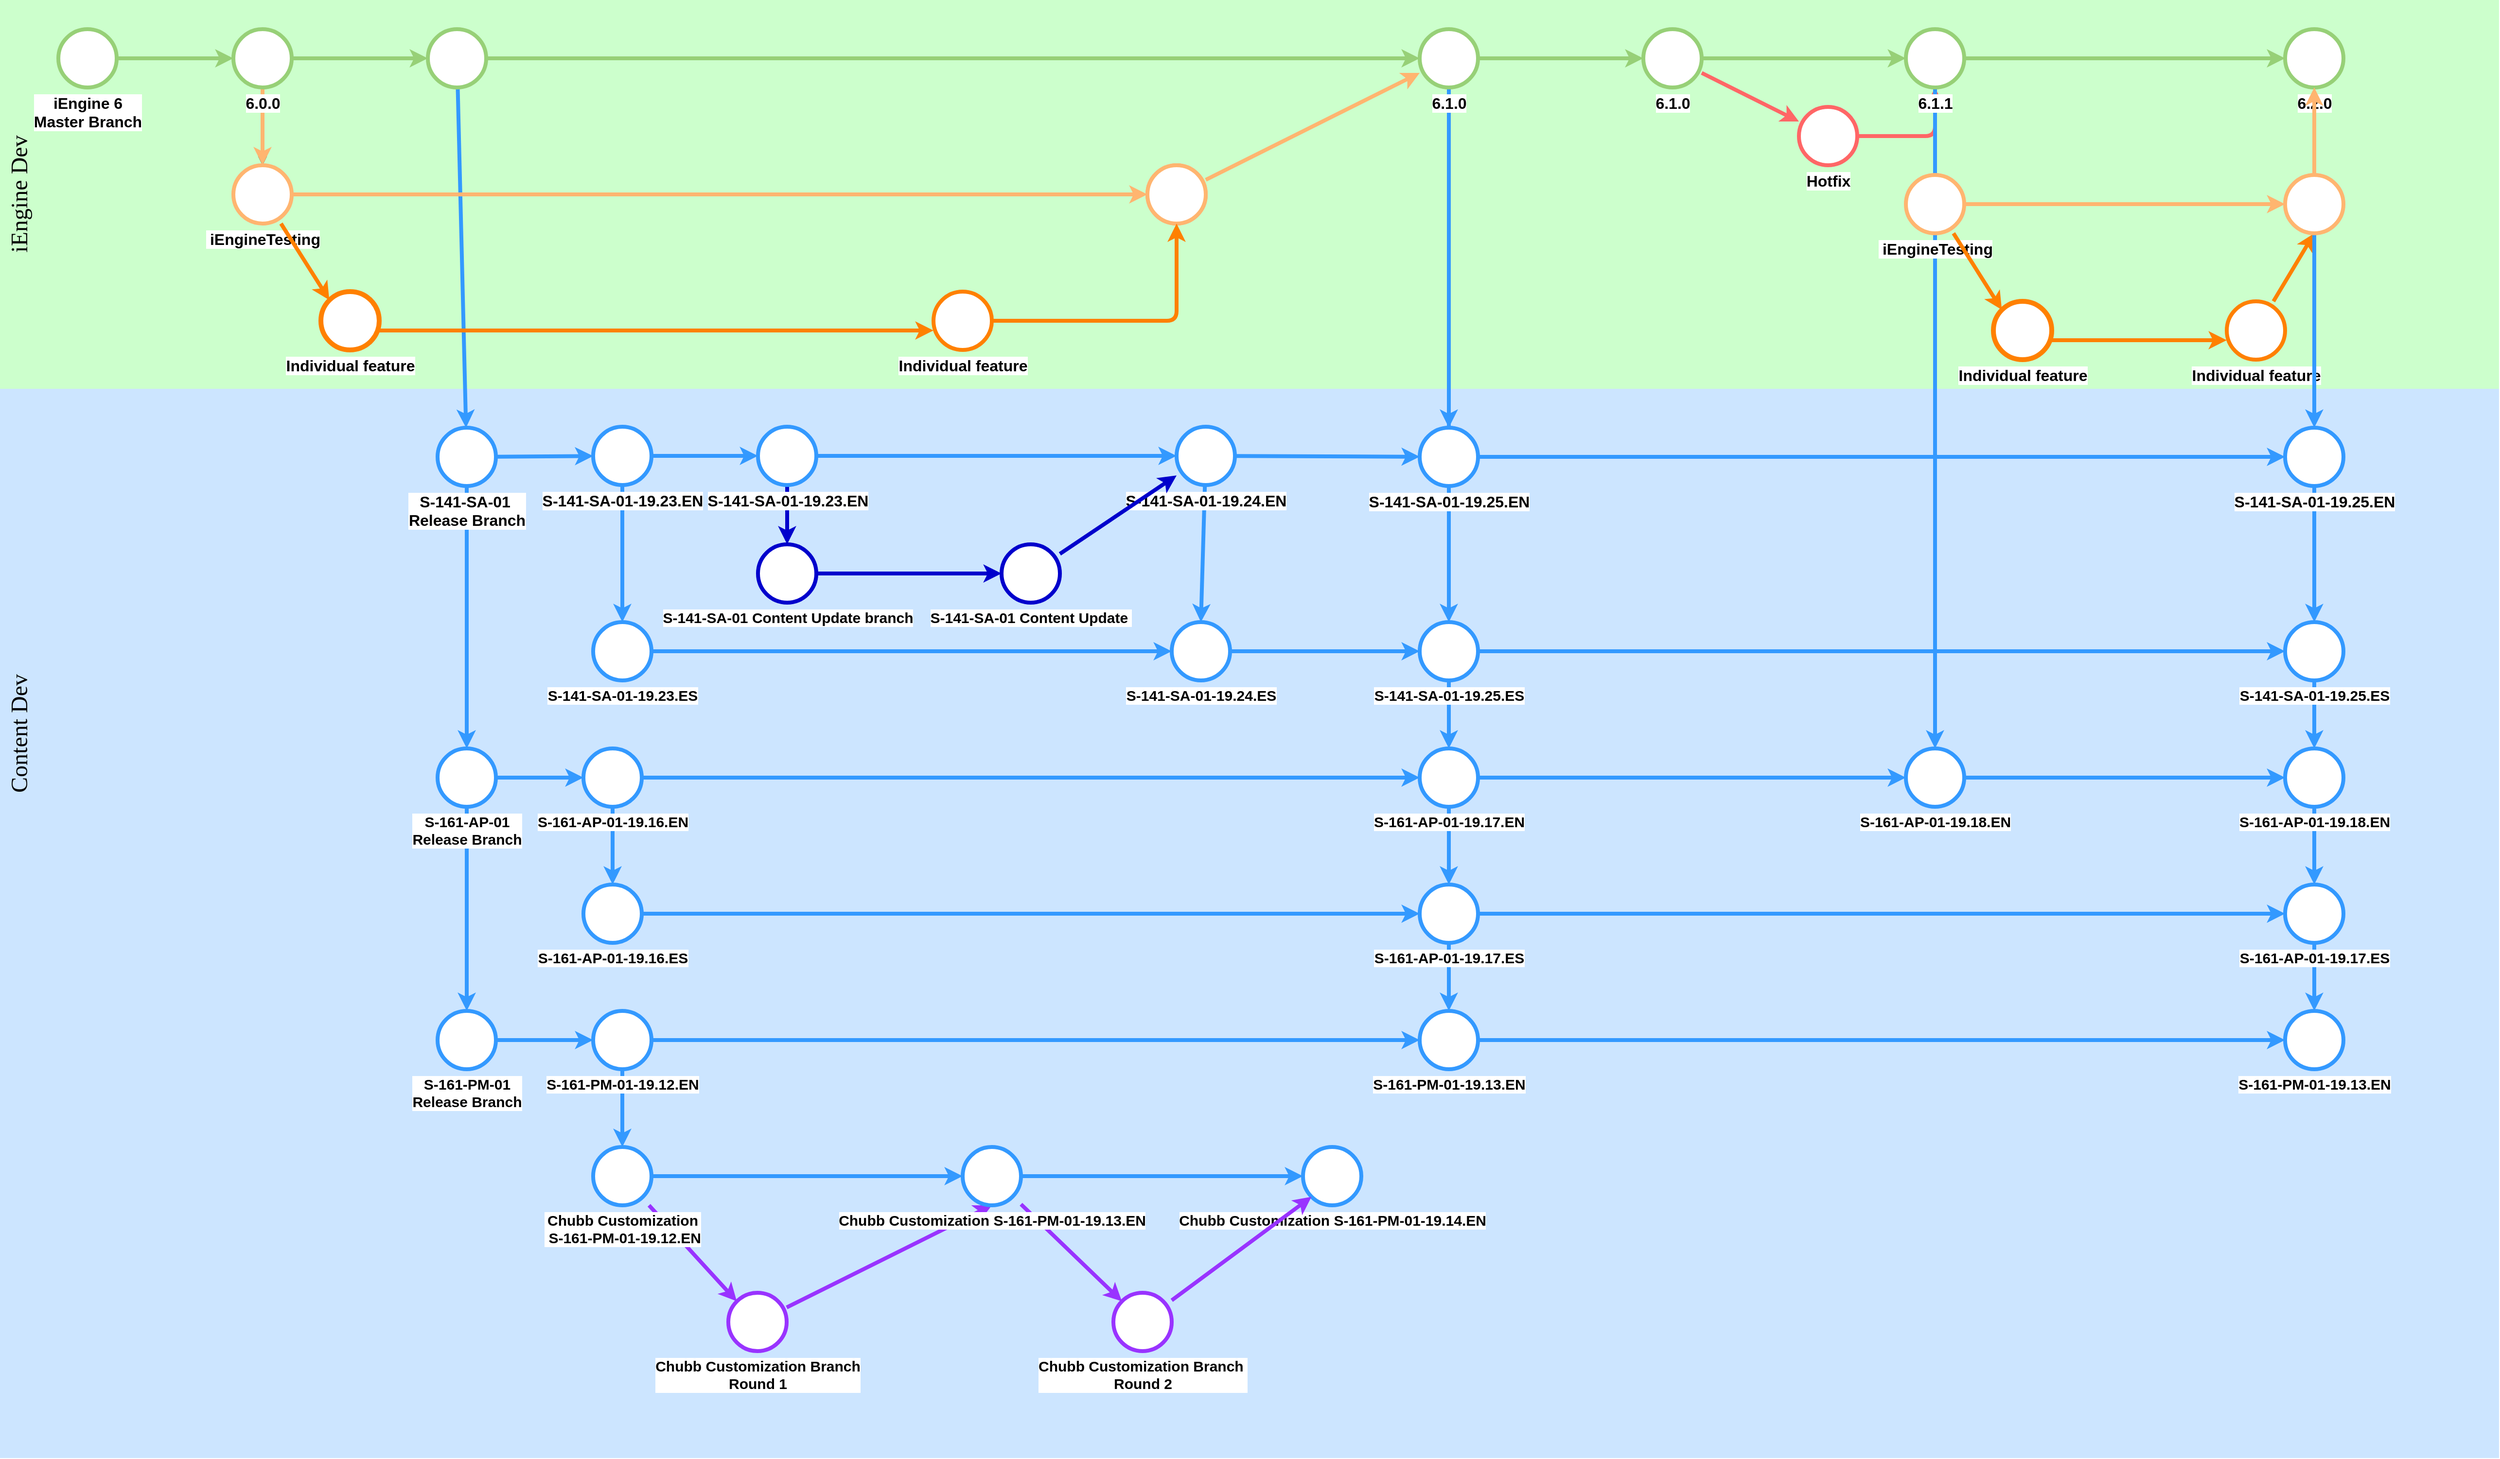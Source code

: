 <mxfile version="11.0.4" type="github"><diagram id="EY1B7bDTPoi2vo3bUTDk" name="Page-1"><mxGraphModel dx="3112" dy="1422" grid="1" gridSize="10" guides="1" tooltips="1" connect="1" arrows="1" fold="1" page="1" pageScale="1" pageWidth="850" pageHeight="1100" math="0" shadow="0"><root><mxCell id="0"/><mxCell id="1" parent="0"/><mxCell id="M1BU7U8nT7tXwBC-V3Tx-86" value="" style="rounded=0;whiteSpace=wrap;html=1;strokeColor=none;strokeWidth=4;fillColor=#CCE5FF;fontFamily=Verdana;fontSize=24;fontColor=#000000;" parent="1" vertex="1"><mxGeometry x="40" y="480" width="2570" height="1100" as="geometry"/></mxCell><mxCell id="M1BU7U8nT7tXwBC-V3Tx-84" value="" style="rounded=0;whiteSpace=wrap;html=1;strokeColor=none;strokeWidth=4;fillColor=#CCFFCC;fontSize=16;fontStyle=1;labelBackgroundColor=#ffffff;" parent="1" vertex="1"><mxGeometry x="40" y="80" width="2570" height="400" as="geometry"/></mxCell><mxCell id="M1BU7U8nT7tXwBC-V3Tx-3" value="" style="edgeStyle=orthogonalEdgeStyle;rounded=0;orthogonalLoop=1;jettySize=auto;html=1;strokeColor=#97D077;strokeWidth=4;" parent="1" source="M1BU7U8nT7tXwBC-V3Tx-1" target="M1BU7U8nT7tXwBC-V3Tx-2" edge="1"><mxGeometry relative="1" as="geometry"/></mxCell><mxCell id="M1BU7U8nT7tXwBC-V3Tx-1" value="iEngine 6 &lt;br&gt;Master Branch" style="verticalLabelPosition=bottom;verticalAlign=top;html=1;strokeWidth=4;shape=mxgraph.flowchart.on-page_reference;strokeColor=#97D077;fontSize=16;fontStyle=1;labelBackgroundColor=#ffffff;" parent="1" vertex="1"><mxGeometry x="100" y="110" width="60" height="60" as="geometry"/></mxCell><mxCell id="M1BU7U8nT7tXwBC-V3Tx-11" value="" style="edgeStyle=orthogonalEdgeStyle;rounded=0;orthogonalLoop=1;jettySize=auto;html=1;strokeColor=#97D077;strokeWidth=4;" parent="1" source="M1BU7U8nT7tXwBC-V3Tx-2" target="M1BU7U8nT7tXwBC-V3Tx-10" edge="1"><mxGeometry relative="1" as="geometry"/></mxCell><mxCell id="M1BU7U8nT7tXwBC-V3Tx-15" value="" style="edgeStyle=orthogonalEdgeStyle;rounded=0;orthogonalLoop=1;jettySize=auto;html=1;" parent="1" source="M1BU7U8nT7tXwBC-V3Tx-2" target="M1BU7U8nT7tXwBC-V3Tx-14" edge="1"><mxGeometry relative="1" as="geometry"/></mxCell><mxCell id="M1BU7U8nT7tXwBC-V3Tx-20" value="" style="edgeStyle=orthogonalEdgeStyle;rounded=0;orthogonalLoop=1;jettySize=auto;html=1;strokeColor=#FFB570;strokeWidth=4;" parent="1" source="M1BU7U8nT7tXwBC-V3Tx-2" target="M1BU7U8nT7tXwBC-V3Tx-14" edge="1"><mxGeometry relative="1" as="geometry"/></mxCell><mxCell id="M1BU7U8nT7tXwBC-V3Tx-2" value="6.0.0" style="verticalLabelPosition=bottom;verticalAlign=top;html=1;strokeWidth=4;shape=mxgraph.flowchart.on-page_reference;strokeColor=#97D077;fontSize=16;fontStyle=1;labelBackgroundColor=#ffffff;" parent="1" vertex="1"><mxGeometry x="280" y="110" width="60" height="60" as="geometry"/></mxCell><mxCell id="M1BU7U8nT7tXwBC-V3Tx-29" style="edgeStyle=none;rounded=1;orthogonalLoop=1;jettySize=auto;html=1;strokeColor=#FFB570;strokeWidth=4;" parent="1" source="M1BU7U8nT7tXwBC-V3Tx-23" target="M1BU7U8nT7tXwBC-V3Tx-12" edge="1"><mxGeometry relative="1" as="geometry"/></mxCell><mxCell id="M1BU7U8nT7tXwBC-V3Tx-23" value="" style="verticalLabelPosition=bottom;verticalAlign=top;html=1;strokeWidth=4;shape=mxgraph.flowchart.on-page_reference;strokeColor=#FFB570;" parent="1" vertex="1"><mxGeometry x="1220" y="250" width="60" height="60" as="geometry"/></mxCell><mxCell id="M1BU7U8nT7tXwBC-V3Tx-13" value="" style="rounded=0;orthogonalLoop=1;jettySize=auto;html=1;strokeColor=#97D077;strokeWidth=4;" parent="1" source="M1BU7U8nT7tXwBC-V3Tx-10" target="M1BU7U8nT7tXwBC-V3Tx-12" edge="1"><mxGeometry relative="1" as="geometry"/></mxCell><mxCell id="M1BU7U8nT7tXwBC-V3Tx-32" value="" style="edgeStyle=none;rounded=1;orthogonalLoop=1;jettySize=auto;html=1;strokeColor=#3399FF;strokeWidth=4;" parent="1" source="M1BU7U8nT7tXwBC-V3Tx-10" target="M1BU7U8nT7tXwBC-V3Tx-31" edge="1"><mxGeometry relative="1" as="geometry"/></mxCell><mxCell id="M1BU7U8nT7tXwBC-V3Tx-10" value="" style="verticalLabelPosition=bottom;verticalAlign=top;html=1;strokeWidth=4;shape=mxgraph.flowchart.on-page_reference;strokeColor=#97D077;fontSize=16;fontStyle=1;labelBackgroundColor=#ffffff;" parent="1" vertex="1"><mxGeometry x="480" y="110" width="60" height="60" as="geometry"/></mxCell><mxCell id="M1BU7U8nT7tXwBC-V3Tx-34" value="" style="edgeStyle=none;rounded=1;orthogonalLoop=1;jettySize=auto;html=1;strokeColor=#3399FF;strokeWidth=4;" parent="1" source="M1BU7U8nT7tXwBC-V3Tx-31" target="M1BU7U8nT7tXwBC-V3Tx-33" edge="1"><mxGeometry relative="1" as="geometry"/></mxCell><mxCell id="M1BU7U8nT7tXwBC-V3Tx-38" value="" style="edgeStyle=none;rounded=1;orthogonalLoop=1;jettySize=auto;html=1;strokeColor=#3399FF;strokeWidth=4;" parent="1" source="M1BU7U8nT7tXwBC-V3Tx-31" target="M1BU7U8nT7tXwBC-V3Tx-37" edge="1"><mxGeometry relative="1" as="geometry"/></mxCell><mxCell id="M1BU7U8nT7tXwBC-V3Tx-31" value="S-141-SA-01&amp;nbsp;&lt;br style=&quot;font-size: 16px;&quot;&gt;Release Branch" style="verticalLabelPosition=bottom;verticalAlign=top;html=1;strokeWidth=4;shape=mxgraph.flowchart.on-page_reference;strokeColor=#3399FF;fontSize=16;fontStyle=1;labelBackgroundColor=#ffffff;" parent="1" vertex="1"><mxGeometry x="490" y="520" width="60" height="60" as="geometry"/></mxCell><mxCell id="M1BU7U8nT7tXwBC-V3Tx-40" value="" style="edgeStyle=none;rounded=1;orthogonalLoop=1;jettySize=auto;html=1;strokeColor=#3399FF;strokeWidth=4;" parent="1" source="M1BU7U8nT7tXwBC-V3Tx-37" target="M1BU7U8nT7tXwBC-V3Tx-39" edge="1"><mxGeometry relative="1" as="geometry"/></mxCell><mxCell id="CElaa6JyOWttSGPCnkGd-2" value="" style="edgeStyle=orthogonalEdgeStyle;rounded=0;orthogonalLoop=1;jettySize=auto;html=1;strokeColor=#3399FF;strokeWidth=4;" edge="1" parent="1" source="M1BU7U8nT7tXwBC-V3Tx-37" target="CElaa6JyOWttSGPCnkGd-1"><mxGeometry relative="1" as="geometry"/></mxCell><mxCell id="M1BU7U8nT7tXwBC-V3Tx-37" value="S-161-AP-01&lt;br style=&quot;font-size: 15px;&quot;&gt;Release Branch" style="verticalLabelPosition=bottom;verticalAlign=top;html=1;strokeWidth=4;shape=mxgraph.flowchart.on-page_reference;strokeColor=#3399FF;labelBackgroundColor=#ffffff;fontSize=15;fontStyle=1" parent="1" vertex="1"><mxGeometry x="490" y="850" width="60" height="60" as="geometry"/></mxCell><mxCell id="CElaa6JyOWttSGPCnkGd-8" value="" style="edgeStyle=orthogonalEdgeStyle;rounded=0;orthogonalLoop=1;jettySize=auto;html=1;strokeColor=#3399FF;strokeWidth=4;" edge="1" parent="1" source="CElaa6JyOWttSGPCnkGd-1" target="CElaa6JyOWttSGPCnkGd-7"><mxGeometry relative="1" as="geometry"/></mxCell><mxCell id="CElaa6JyOWttSGPCnkGd-1" value="S-161-PM-01&lt;br style=&quot;font-size: 15px&quot;&gt;Release Branch" style="verticalLabelPosition=bottom;verticalAlign=top;html=1;strokeWidth=4;shape=mxgraph.flowchart.on-page_reference;strokeColor=#3399FF;labelBackgroundColor=#ffffff;fontSize=15;fontStyle=1" vertex="1" parent="1"><mxGeometry x="490" y="1120" width="60" height="60" as="geometry"/></mxCell><mxCell id="CElaa6JyOWttSGPCnkGd-10" value="" style="rounded=0;orthogonalLoop=1;jettySize=auto;html=1;strokeColor=#3399FF;strokeWidth=4;" edge="1" parent="1" source="CElaa6JyOWttSGPCnkGd-7" target="CElaa6JyOWttSGPCnkGd-9"><mxGeometry relative="1" as="geometry"/></mxCell><mxCell id="CElaa6JyOWttSGPCnkGd-13" value="" style="edgeStyle=none;rounded=0;orthogonalLoop=1;jettySize=auto;html=1;strokeColor=#3399FF;strokeWidth=4;" edge="1" parent="1" source="CElaa6JyOWttSGPCnkGd-7" target="CElaa6JyOWttSGPCnkGd-12"><mxGeometry relative="1" as="geometry"/></mxCell><mxCell id="CElaa6JyOWttSGPCnkGd-7" value="S-161-PM-01-19.12.EN&lt;br style=&quot;font-size: 15px&quot;&gt;" style="verticalLabelPosition=bottom;verticalAlign=top;html=1;strokeWidth=4;shape=mxgraph.flowchart.on-page_reference;strokeColor=#3399FF;labelBackgroundColor=#ffffff;fontSize=15;fontStyle=1" vertex="1" parent="1"><mxGeometry x="650" y="1120" width="60" height="60" as="geometry"/></mxCell><mxCell id="CElaa6JyOWttSGPCnkGd-16" value="" style="edgeStyle=none;rounded=0;orthogonalLoop=1;jettySize=auto;html=1;strokeColor=#3399FF;strokeWidth=4;" edge="1" parent="1" source="CElaa6JyOWttSGPCnkGd-12" target="CElaa6JyOWttSGPCnkGd-15"><mxGeometry relative="1" as="geometry"/></mxCell><mxCell id="CElaa6JyOWttSGPCnkGd-18" value="" style="edgeStyle=none;rounded=0;orthogonalLoop=1;jettySize=auto;html=1;strokeColor=#9933FF;strokeWidth=4;entryX=0.145;entryY=0.145;entryDx=0;entryDy=0;entryPerimeter=0;" edge="1" parent="1" source="CElaa6JyOWttSGPCnkGd-12" target="CElaa6JyOWttSGPCnkGd-17"><mxGeometry relative="1" as="geometry"/></mxCell><mxCell id="CElaa6JyOWttSGPCnkGd-12" value="Chubb Customization&lt;br&gt;&amp;nbsp;S-161-PM-01-19.12.EN" style="verticalLabelPosition=bottom;verticalAlign=top;html=1;strokeWidth=4;shape=mxgraph.flowchart.on-page_reference;strokeColor=#3399FF;labelBackgroundColor=#ffffff;fontSize=15;fontStyle=1" vertex="1" parent="1"><mxGeometry x="650" y="1260" width="60" height="60" as="geometry"/></mxCell><mxCell id="CElaa6JyOWttSGPCnkGd-19" style="rounded=0;orthogonalLoop=1;jettySize=auto;html=1;entryX=0.5;entryY=1;entryDx=0;entryDy=0;entryPerimeter=0;strokeColor=#9933FF;strokeWidth=4;" edge="1" parent="1" source="CElaa6JyOWttSGPCnkGd-17" target="CElaa6JyOWttSGPCnkGd-15"><mxGeometry relative="1" as="geometry"/></mxCell><mxCell id="CElaa6JyOWttSGPCnkGd-17" value="Chubb Customization Branch&lt;br&gt;Round 1" style="verticalLabelPosition=bottom;verticalAlign=top;html=1;strokeWidth=4;shape=mxgraph.flowchart.on-page_reference;strokeColor=#9933FF;labelBackgroundColor=#ffffff;fontSize=15;fontStyle=1" vertex="1" parent="1"><mxGeometry x="789" y="1410" width="60" height="60" as="geometry"/></mxCell><mxCell id="CElaa6JyOWttSGPCnkGd-23" value="" style="edgeStyle=none;rounded=0;orthogonalLoop=1;jettySize=auto;html=1;strokeColor=#9933FF;strokeWidth=4;entryX=0.145;entryY=0.145;entryDx=0;entryDy=0;entryPerimeter=0;" edge="1" parent="1" source="CElaa6JyOWttSGPCnkGd-15" target="CElaa6JyOWttSGPCnkGd-22"><mxGeometry relative="1" as="geometry"/></mxCell><mxCell id="CElaa6JyOWttSGPCnkGd-25" value="" style="edgeStyle=none;rounded=0;orthogonalLoop=1;jettySize=auto;html=1;strokeColor=#3399FF;strokeWidth=4;" edge="1" parent="1" source="CElaa6JyOWttSGPCnkGd-15" target="CElaa6JyOWttSGPCnkGd-24"><mxGeometry relative="1" as="geometry"/></mxCell><mxCell id="CElaa6JyOWttSGPCnkGd-15" value="Chubb Customization S-161-PM-01-19.13.EN" style="verticalLabelPosition=bottom;verticalAlign=top;html=1;strokeWidth=4;shape=mxgraph.flowchart.on-page_reference;strokeColor=#3399FF;labelBackgroundColor=#ffffff;fontSize=15;fontStyle=1" vertex="1" parent="1"><mxGeometry x="1030" y="1260" width="60" height="60" as="geometry"/></mxCell><mxCell id="CElaa6JyOWttSGPCnkGd-24" value="Chubb Customization S-161-PM-01-19.14.EN" style="verticalLabelPosition=bottom;verticalAlign=top;html=1;strokeWidth=4;shape=mxgraph.flowchart.on-page_reference;strokeColor=#3399FF;labelBackgroundColor=#ffffff;fontSize=15;fontStyle=1" vertex="1" parent="1"><mxGeometry x="1380" y="1260" width="60" height="60" as="geometry"/></mxCell><mxCell id="CElaa6JyOWttSGPCnkGd-26" style="edgeStyle=none;rounded=0;orthogonalLoop=1;jettySize=auto;html=1;entryX=0.145;entryY=0.855;entryDx=0;entryDy=0;entryPerimeter=0;strokeColor=#9933FF;strokeWidth=4;" edge="1" parent="1" source="CElaa6JyOWttSGPCnkGd-22" target="CElaa6JyOWttSGPCnkGd-24"><mxGeometry relative="1" as="geometry"/></mxCell><mxCell id="CElaa6JyOWttSGPCnkGd-22" value="Chubb Customization Branch&amp;nbsp;&lt;br&gt;Round 2" style="verticalLabelPosition=bottom;verticalAlign=top;html=1;strokeWidth=4;shape=mxgraph.flowchart.on-page_reference;strokeColor=#9933FF;labelBackgroundColor=#ffffff;fontSize=15;fontStyle=1" vertex="1" parent="1"><mxGeometry x="1185" y="1410" width="60" height="60" as="geometry"/></mxCell><mxCell id="CElaa6JyOWttSGPCnkGd-69" value="" style="edgeStyle=none;rounded=0;orthogonalLoop=1;jettySize=auto;html=1;strokeColor=#3399FF;strokeWidth=4;" edge="1" parent="1" source="CElaa6JyOWttSGPCnkGd-9" target="CElaa6JyOWttSGPCnkGd-68"><mxGeometry relative="1" as="geometry"/></mxCell><mxCell id="CElaa6JyOWttSGPCnkGd-9" value="S-161-PM-01-19.13.EN" style="verticalLabelPosition=bottom;verticalAlign=top;html=1;strokeWidth=4;shape=mxgraph.flowchart.on-page_reference;strokeColor=#3399FF;labelBackgroundColor=#ffffff;fontSize=15;fontStyle=1" vertex="1" parent="1"><mxGeometry x="1500" y="1120" width="60" height="60" as="geometry"/></mxCell><mxCell id="CElaa6JyOWttSGPCnkGd-68" value="S-161-PM-01-19.13.EN" style="verticalLabelPosition=bottom;verticalAlign=top;html=1;strokeWidth=4;shape=mxgraph.flowchart.on-page_reference;strokeColor=#3399FF;labelBackgroundColor=#ffffff;fontSize=15;fontStyle=1" vertex="1" parent="1"><mxGeometry x="2390" y="1120" width="60" height="60" as="geometry"/></mxCell><mxCell id="M1BU7U8nT7tXwBC-V3Tx-42" value="" style="edgeStyle=none;rounded=1;orthogonalLoop=1;jettySize=auto;html=1;strokeColor=#3399FF;strokeWidth=4;" parent="1" source="M1BU7U8nT7tXwBC-V3Tx-39" target="M1BU7U8nT7tXwBC-V3Tx-41" edge="1"><mxGeometry relative="1" as="geometry"/></mxCell><mxCell id="M1BU7U8nT7tXwBC-V3Tx-48" value="" style="edgeStyle=none;rounded=1;orthogonalLoop=1;jettySize=auto;html=1;strokeColor=#3399FF;strokeWidth=4;" parent="1" source="M1BU7U8nT7tXwBC-V3Tx-39" target="M1BU7U8nT7tXwBC-V3Tx-47" edge="1"><mxGeometry relative="1" as="geometry"/></mxCell><mxCell id="M1BU7U8nT7tXwBC-V3Tx-39" value="S-161-AP-01-19.16.EN" style="verticalLabelPosition=bottom;verticalAlign=top;html=1;strokeWidth=4;shape=mxgraph.flowchart.on-page_reference;strokeColor=#3399FF;labelBackgroundColor=#ffffff;fontSize=15;fontStyle=1" parent="1" vertex="1"><mxGeometry x="640" y="850" width="60" height="60" as="geometry"/></mxCell><mxCell id="M1BU7U8nT7tXwBC-V3Tx-80" value="" style="edgeStyle=none;rounded=1;orthogonalLoop=1;jettySize=auto;html=1;strokeColor=#3399FF;strokeWidth=4;" parent="1" source="M1BU7U8nT7tXwBC-V3Tx-47" target="M1BU7U8nT7tXwBC-V3Tx-73" edge="1"><mxGeometry relative="1" as="geometry"/></mxCell><mxCell id="CElaa6JyOWttSGPCnkGd-28" value="" style="edgeStyle=none;rounded=0;orthogonalLoop=1;jettySize=auto;html=1;strokeColor=#3399FF;strokeWidth=4;" edge="1" parent="1" source="M1BU7U8nT7tXwBC-V3Tx-47" target="CElaa6JyOWttSGPCnkGd-27"><mxGeometry relative="1" as="geometry"/></mxCell><mxCell id="M1BU7U8nT7tXwBC-V3Tx-47" value="S-161-AP-01-19.17.EN" style="verticalLabelPosition=bottom;verticalAlign=top;html=1;strokeWidth=4;shape=mxgraph.flowchart.on-page_reference;strokeColor=#3399FF;labelBackgroundColor=#ffffff;fontSize=15;fontStyle=1" parent="1" vertex="1"><mxGeometry x="1500" y="850" width="60" height="60" as="geometry"/></mxCell><mxCell id="CElaa6JyOWttSGPCnkGd-58" value="" style="edgeStyle=none;rounded=0;orthogonalLoop=1;jettySize=auto;html=1;strokeColor=#3399FF;strokeWidth=4;" edge="1" parent="1" source="CElaa6JyOWttSGPCnkGd-27" target="CElaa6JyOWttSGPCnkGd-57"><mxGeometry relative="1" as="geometry"/></mxCell><mxCell id="CElaa6JyOWttSGPCnkGd-27" value="S-161-AP-01-19.18.EN" style="verticalLabelPosition=bottom;verticalAlign=top;html=1;strokeWidth=4;shape=mxgraph.flowchart.on-page_reference;strokeColor=#3399FF;labelBackgroundColor=#ffffff;fontSize=15;fontStyle=1" vertex="1" parent="1"><mxGeometry x="2000" y="850" width="60" height="60" as="geometry"/></mxCell><mxCell id="CElaa6JyOWttSGPCnkGd-70" style="edgeStyle=none;rounded=0;orthogonalLoop=1;jettySize=auto;html=1;entryX=0.5;entryY=0;entryDx=0;entryDy=0;entryPerimeter=0;strokeColor=#3399FF;strokeWidth=4;" edge="1" parent="1" source="CElaa6JyOWttSGPCnkGd-57" target="CElaa6JyOWttSGPCnkGd-66"><mxGeometry relative="1" as="geometry"/></mxCell><mxCell id="CElaa6JyOWttSGPCnkGd-57" value="S-161-AP-01-19.18.EN" style="verticalLabelPosition=bottom;verticalAlign=top;html=1;strokeWidth=4;shape=mxgraph.flowchart.on-page_reference;strokeColor=#3399FF;labelBackgroundColor=#ffffff;fontSize=15;fontStyle=1" vertex="1" parent="1"><mxGeometry x="2390" y="850" width="60" height="60" as="geometry"/></mxCell><mxCell id="M1BU7U8nT7tXwBC-V3Tx-74" value="" style="edgeStyle=none;rounded=1;orthogonalLoop=1;jettySize=auto;html=1;strokeColor=#3399FF;strokeWidth=4;" parent="1" source="M1BU7U8nT7tXwBC-V3Tx-41" target="M1BU7U8nT7tXwBC-V3Tx-73" edge="1"><mxGeometry relative="1" as="geometry"/></mxCell><mxCell id="M1BU7U8nT7tXwBC-V3Tx-41" value="S-161-AP-01-19.16.ES" style="verticalLabelPosition=bottom;verticalAlign=top;html=1;strokeWidth=4;shape=mxgraph.flowchart.on-page_reference;strokeColor=#3399FF;labelBackgroundColor=#ffffff;fontSize=15;fontStyle=1" parent="1" vertex="1"><mxGeometry x="640" y="990" width="60" height="60" as="geometry"/></mxCell><mxCell id="CElaa6JyOWttSGPCnkGd-11" style="edgeStyle=none;rounded=0;orthogonalLoop=1;jettySize=auto;html=1;entryX=0.5;entryY=0;entryDx=0;entryDy=0;entryPerimeter=0;strokeColor=#3399FF;strokeWidth=4;" edge="1" parent="1" source="M1BU7U8nT7tXwBC-V3Tx-73" target="CElaa6JyOWttSGPCnkGd-9"><mxGeometry relative="1" as="geometry"/></mxCell><mxCell id="CElaa6JyOWttSGPCnkGd-67" value="" style="edgeStyle=none;rounded=0;orthogonalLoop=1;jettySize=auto;html=1;strokeColor=#3399FF;strokeWidth=4;" edge="1" parent="1" source="M1BU7U8nT7tXwBC-V3Tx-73" target="CElaa6JyOWttSGPCnkGd-66"><mxGeometry relative="1" as="geometry"/></mxCell><mxCell id="M1BU7U8nT7tXwBC-V3Tx-73" value="S-161-AP-01-19.17.ES" style="verticalLabelPosition=bottom;verticalAlign=top;html=1;strokeWidth=4;shape=mxgraph.flowchart.on-page_reference;strokeColor=#3399FF;labelBackgroundColor=#ffffff;fontSize=15;fontStyle=1" parent="1" vertex="1"><mxGeometry x="1500" y="990" width="60" height="60" as="geometry"/></mxCell><mxCell id="CElaa6JyOWttSGPCnkGd-71" style="edgeStyle=none;rounded=0;orthogonalLoop=1;jettySize=auto;html=1;strokeColor=#3399FF;strokeWidth=4;" edge="1" parent="1" source="CElaa6JyOWttSGPCnkGd-66" target="CElaa6JyOWttSGPCnkGd-68"><mxGeometry relative="1" as="geometry"/></mxCell><mxCell id="CElaa6JyOWttSGPCnkGd-66" value="S-161-AP-01-19.17.ES" style="verticalLabelPosition=bottom;verticalAlign=top;html=1;strokeWidth=4;shape=mxgraph.flowchart.on-page_reference;strokeColor=#3399FF;labelBackgroundColor=#ffffff;fontSize=15;fontStyle=1" vertex="1" parent="1"><mxGeometry x="2390" y="990" width="60" height="60" as="geometry"/></mxCell><mxCell id="M1BU7U8nT7tXwBC-V3Tx-36" value="" style="edgeStyle=none;rounded=1;orthogonalLoop=1;jettySize=auto;html=1;strokeColor=#3399FF;strokeWidth=4;" parent="1" source="M1BU7U8nT7tXwBC-V3Tx-33" target="M1BU7U8nT7tXwBC-V3Tx-35" edge="1"><mxGeometry relative="1" as="geometry"/></mxCell><mxCell id="M1BU7U8nT7tXwBC-V3Tx-44" value="" style="edgeStyle=none;rounded=1;orthogonalLoop=1;jettySize=auto;html=1;strokeColor=#3399FF;strokeWidth=4;" parent="1" source="M1BU7U8nT7tXwBC-V3Tx-33" target="M1BU7U8nT7tXwBC-V3Tx-43" edge="1"><mxGeometry relative="1" as="geometry"/></mxCell><mxCell id="M1BU7U8nT7tXwBC-V3Tx-33" value="S-141-SA-01-19.23.EN" style="verticalLabelPosition=bottom;verticalAlign=top;html=1;strokeWidth=4;shape=mxgraph.flowchart.on-page_reference;strokeColor=#3399FF;fontSize=16;fontStyle=1;labelBackgroundColor=#ffffff;" parent="1" vertex="1"><mxGeometry x="650" y="519" width="60" height="60" as="geometry"/></mxCell><mxCell id="M1BU7U8nT7tXwBC-V3Tx-46" value="" style="edgeStyle=none;rounded=1;orthogonalLoop=1;jettySize=auto;html=1;strokeColor=#0000CC;strokeWidth=4;" parent="1" source="M1BU7U8nT7tXwBC-V3Tx-43" target="M1BU7U8nT7tXwBC-V3Tx-45" edge="1"><mxGeometry relative="1" as="geometry"/></mxCell><mxCell id="M1BU7U8nT7tXwBC-V3Tx-64" value="" style="rounded=1;orthogonalLoop=1;jettySize=auto;html=1;strokeColor=#3399FF;strokeWidth=4;" parent="1" source="M1BU7U8nT7tXwBC-V3Tx-43" target="M1BU7U8nT7tXwBC-V3Tx-63" edge="1"><mxGeometry relative="1" as="geometry"/></mxCell><mxCell id="M1BU7U8nT7tXwBC-V3Tx-70" style="edgeStyle=none;rounded=1;orthogonalLoop=1;jettySize=auto;html=1;entryX=0.5;entryY=0;entryDx=0;entryDy=0;entryPerimeter=0;strokeColor=#3399FF;strokeWidth=4;" parent="1" source="M1BU7U8nT7tXwBC-V3Tx-63" target="M1BU7U8nT7tXwBC-V3Tx-68" edge="1"><mxGeometry relative="1" as="geometry"/></mxCell><mxCell id="M1BU7U8nT7tXwBC-V3Tx-72" value="" style="edgeStyle=none;rounded=1;orthogonalLoop=1;jettySize=auto;html=1;strokeColor=#3399FF;strokeWidth=4;" parent="1" source="M1BU7U8nT7tXwBC-V3Tx-63" target="M1BU7U8nT7tXwBC-V3Tx-71" edge="1"><mxGeometry relative="1" as="geometry"/></mxCell><mxCell id="M1BU7U8nT7tXwBC-V3Tx-63" value="&lt;font style=&quot;font-size: 16px&quot;&gt;&lt;b&gt;S-141-SA-01-19.24.EN&lt;/b&gt;&lt;/font&gt;" style="verticalLabelPosition=bottom;verticalAlign=top;html=1;strokeWidth=4;shape=mxgraph.flowchart.on-page_reference;strokeColor=#3399FF;labelBackgroundColor=#ffffff;" parent="1" vertex="1"><mxGeometry x="1250" y="519" width="60" height="60" as="geometry"/></mxCell><mxCell id="M1BU7U8nT7tXwBC-V3Tx-66" value="" style="edgeStyle=orthogonalEdgeStyle;rounded=1;orthogonalLoop=1;jettySize=auto;html=1;strokeColor=#0000CC;strokeWidth=4;" parent="1" source="M1BU7U8nT7tXwBC-V3Tx-45" target="M1BU7U8nT7tXwBC-V3Tx-65" edge="1"><mxGeometry relative="1" as="geometry"/></mxCell><mxCell id="M1BU7U8nT7tXwBC-V3Tx-45" value="&lt;font style=&quot;font-size: 15px&quot;&gt;&lt;b&gt;S-141-SA-01 Content Update branch&lt;/b&gt;&lt;/font&gt;" style="verticalLabelPosition=bottom;verticalAlign=top;html=1;strokeWidth=4;shape=mxgraph.flowchart.on-page_reference;strokeColor=#0000CC;labelBackgroundColor=#ffffff;" parent="1" vertex="1"><mxGeometry x="819.5" y="640" width="60" height="60" as="geometry"/></mxCell><mxCell id="M1BU7U8nT7tXwBC-V3Tx-67" style="rounded=1;orthogonalLoop=1;jettySize=auto;html=1;strokeColor=#0000CC;strokeWidth=4;" parent="1" source="M1BU7U8nT7tXwBC-V3Tx-65" target="M1BU7U8nT7tXwBC-V3Tx-63" edge="1"><mxGeometry relative="1" as="geometry"/></mxCell><mxCell id="M1BU7U8nT7tXwBC-V3Tx-65" value="S-141-SA-01 Content Update&amp;nbsp;" style="verticalLabelPosition=bottom;verticalAlign=top;html=1;strokeWidth=4;shape=mxgraph.flowchart.on-page_reference;strokeColor=#0000CC;labelBackgroundColor=#ffffff;fontSize=15;fontStyle=1" parent="1" vertex="1"><mxGeometry x="1070" y="640" width="60" height="60" as="geometry"/></mxCell><mxCell id="M1BU7U8nT7tXwBC-V3Tx-69" value="" style="edgeStyle=none;rounded=1;orthogonalLoop=1;jettySize=auto;html=1;strokeColor=#3399FF;strokeWidth=4;" parent="1" source="M1BU7U8nT7tXwBC-V3Tx-35" target="M1BU7U8nT7tXwBC-V3Tx-68" edge="1"><mxGeometry relative="1" as="geometry"/></mxCell><mxCell id="M1BU7U8nT7tXwBC-V3Tx-35" value="S-141-SA-01-19.23.ES" style="verticalLabelPosition=bottom;verticalAlign=top;html=1;strokeWidth=4;shape=mxgraph.flowchart.on-page_reference;strokeColor=#3399FF;labelBackgroundColor=#ffffff;fontSize=15;fontStyle=1" parent="1" vertex="1"><mxGeometry x="650" y="720" width="60" height="60" as="geometry"/></mxCell><mxCell id="M1BU7U8nT7tXwBC-V3Tx-78" value="" style="edgeStyle=none;rounded=1;orthogonalLoop=1;jettySize=auto;html=1;strokeColor=#3399FF;strokeWidth=4;" parent="1" source="M1BU7U8nT7tXwBC-V3Tx-68" target="M1BU7U8nT7tXwBC-V3Tx-77" edge="1"><mxGeometry relative="1" as="geometry"/></mxCell><mxCell id="M1BU7U8nT7tXwBC-V3Tx-68" value="S-141-SA-01-19.24.ES" style="verticalLabelPosition=bottom;verticalAlign=top;html=1;strokeWidth=4;shape=mxgraph.flowchart.on-page_reference;strokeColor=#3399FF;labelBackgroundColor=#ffffff;fontSize=15;fontStyle=1" parent="1" vertex="1"><mxGeometry x="1245" y="720" width="60" height="60" as="geometry"/></mxCell><mxCell id="M1BU7U8nT7tXwBC-V3Tx-52" value="" style="edgeStyle=none;rounded=1;orthogonalLoop=1;jettySize=auto;html=1;strokeColor=#97D077;strokeWidth=4;" parent="1" source="M1BU7U8nT7tXwBC-V3Tx-12" target="M1BU7U8nT7tXwBC-V3Tx-51" edge="1"><mxGeometry relative="1" as="geometry"/></mxCell><mxCell id="M1BU7U8nT7tXwBC-V3Tx-75" style="edgeStyle=none;rounded=1;orthogonalLoop=1;jettySize=auto;html=1;exitX=0.5;exitY=1;exitDx=0;exitDy=0;exitPerimeter=0;entryX=0.5;entryY=0;entryDx=0;entryDy=0;entryPerimeter=0;strokeColor=#3399FF;strokeWidth=4;" parent="1" source="M1BU7U8nT7tXwBC-V3Tx-12" target="M1BU7U8nT7tXwBC-V3Tx-71" edge="1"><mxGeometry relative="1" as="geometry"/></mxCell><mxCell id="M1BU7U8nT7tXwBC-V3Tx-76" style="edgeStyle=none;rounded=1;orthogonalLoop=1;jettySize=auto;html=1;strokeColor=#3399FF;strokeWidth=4;" parent="1" source="M1BU7U8nT7tXwBC-V3Tx-77" target="M1BU7U8nT7tXwBC-V3Tx-47" edge="1"><mxGeometry relative="1" as="geometry"/></mxCell><mxCell id="M1BU7U8nT7tXwBC-V3Tx-57" value="" style="edgeStyle=none;rounded=1;orthogonalLoop=1;jettySize=auto;html=1;strokeColor=#FF6666;strokeWidth=4;" parent="1" source="M1BU7U8nT7tXwBC-V3Tx-51" target="M1BU7U8nT7tXwBC-V3Tx-56" edge="1"><mxGeometry relative="1" as="geometry"/></mxCell><mxCell id="M1BU7U8nT7tXwBC-V3Tx-59" value="" style="edgeStyle=none;rounded=1;orthogonalLoop=1;jettySize=auto;html=1;strokeColor=#97D077;strokeWidth=4;" parent="1" source="M1BU7U8nT7tXwBC-V3Tx-51" target="M1BU7U8nT7tXwBC-V3Tx-58" edge="1"><mxGeometry relative="1" as="geometry"/></mxCell><mxCell id="M1BU7U8nT7tXwBC-V3Tx-51" value="6.1.0" style="verticalLabelPosition=bottom;verticalAlign=top;html=1;strokeWidth=4;shape=mxgraph.flowchart.on-page_reference;strokeColor=#97D077;fontSize=16;fontStyle=1;labelBackgroundColor=#ffffff;" parent="1" vertex="1"><mxGeometry x="1730" y="110" width="60" height="60" as="geometry"/></mxCell><mxCell id="M1BU7U8nT7tXwBC-V3Tx-81" style="edgeStyle=orthogonalEdgeStyle;rounded=1;orthogonalLoop=1;jettySize=auto;html=1;strokeColor=#FF6666;strokeWidth=4;" parent="1" source="M1BU7U8nT7tXwBC-V3Tx-56" target="M1BU7U8nT7tXwBC-V3Tx-58" edge="1"><mxGeometry relative="1" as="geometry"/></mxCell><mxCell id="M1BU7U8nT7tXwBC-V3Tx-56" value="Hotfix" style="verticalLabelPosition=bottom;verticalAlign=top;html=1;strokeWidth=4;shape=mxgraph.flowchart.on-page_reference;strokeColor=#FF6666;fontSize=16;fontStyle=1;labelBackgroundColor=#ffffff;" parent="1" vertex="1"><mxGeometry x="1890" y="190" width="60" height="60" as="geometry"/></mxCell><mxCell id="CElaa6JyOWttSGPCnkGd-63" value="" style="edgeStyle=none;rounded=0;orthogonalLoop=1;jettySize=auto;html=1;strokeColor=#3399FF;strokeWidth=4;" edge="1" parent="1" source="M1BU7U8nT7tXwBC-V3Tx-77" target="CElaa6JyOWttSGPCnkGd-62"><mxGeometry relative="1" as="geometry"/></mxCell><mxCell id="M1BU7U8nT7tXwBC-V3Tx-77" value="S-141-SA-01-19.25.ES" style="verticalLabelPosition=bottom;verticalAlign=top;html=1;strokeWidth=4;shape=mxgraph.flowchart.on-page_reference;strokeColor=#3399FF;labelBackgroundColor=#ffffff;fontSize=15;fontStyle=1" parent="1" vertex="1"><mxGeometry x="1500" y="720" width="60" height="60" as="geometry"/></mxCell><mxCell id="CElaa6JyOWttSGPCnkGd-65" style="edgeStyle=none;rounded=0;orthogonalLoop=1;jettySize=auto;html=1;strokeColor=#3399FF;strokeWidth=4;" edge="1" parent="1" source="CElaa6JyOWttSGPCnkGd-62" target="CElaa6JyOWttSGPCnkGd-57"><mxGeometry relative="1" as="geometry"/></mxCell><mxCell id="CElaa6JyOWttSGPCnkGd-62" value="S-141-SA-01-19.25.ES" style="verticalLabelPosition=bottom;verticalAlign=top;html=1;strokeWidth=4;shape=mxgraph.flowchart.on-page_reference;strokeColor=#3399FF;labelBackgroundColor=#ffffff;fontSize=15;fontStyle=1" vertex="1" parent="1"><mxGeometry x="2390" y="720" width="60" height="60" as="geometry"/></mxCell><mxCell id="M1BU7U8nT7tXwBC-V3Tx-79" style="edgeStyle=none;rounded=1;orthogonalLoop=1;jettySize=auto;html=1;strokeColor=#3399FF;strokeWidth=4;" parent="1" source="M1BU7U8nT7tXwBC-V3Tx-12" target="M1BU7U8nT7tXwBC-V3Tx-77" edge="1"><mxGeometry relative="1" as="geometry"><mxPoint x="1530" y="170" as="sourcePoint"/><mxPoint x="1530" y="850" as="targetPoint"/></mxGeometry></mxCell><mxCell id="M1BU7U8nT7tXwBC-V3Tx-85" value="iEngine Dev" style="text;html=1;resizable=0;autosize=1;align=center;verticalAlign=middle;points=[];fillColor=none;strokeColor=none;rounded=0;fontFamily=Verdana;fontSize=24;fontColor=#000000;rotation=-90;" parent="1" vertex="1"><mxGeometry x="20" y="270" width="80" height="20" as="geometry"/></mxCell><mxCell id="M1BU7U8nT7tXwBC-V3Tx-87" value="Content Dev" style="text;html=1;resizable=0;autosize=1;align=center;verticalAlign=middle;points=[];fillColor=none;strokeColor=none;rounded=0;fontFamily=Verdana;fontSize=24;fontColor=#000000;rotation=-90;" parent="1" vertex="1"><mxGeometry x="-25" y="820" width="170" height="30" as="geometry"/></mxCell><mxCell id="CElaa6JyOWttSGPCnkGd-60" value="" style="edgeStyle=none;rounded=0;orthogonalLoop=1;jettySize=auto;html=1;strokeColor=#3399FF;strokeWidth=4;" edge="1" parent="1" source="M1BU7U8nT7tXwBC-V3Tx-71" target="CElaa6JyOWttSGPCnkGd-59"><mxGeometry relative="1" as="geometry"/></mxCell><mxCell id="M1BU7U8nT7tXwBC-V3Tx-71" value="S-141-SA-01-19.25.EN" style="verticalLabelPosition=bottom;verticalAlign=top;html=1;strokeWidth=4;shape=mxgraph.flowchart.on-page_reference;strokeColor=#3399FF;fontStyle=1;fontSize=16;labelBackgroundColor=#ffffff;" parent="1" vertex="1"><mxGeometry x="1500" y="520" width="60" height="60" as="geometry"/></mxCell><mxCell id="CElaa6JyOWttSGPCnkGd-64" style="edgeStyle=none;rounded=0;orthogonalLoop=1;jettySize=auto;html=1;strokeColor=#3399FF;strokeWidth=4;" edge="1" parent="1" source="CElaa6JyOWttSGPCnkGd-59" target="CElaa6JyOWttSGPCnkGd-62"><mxGeometry relative="1" as="geometry"/></mxCell><mxCell id="CElaa6JyOWttSGPCnkGd-59" value="S-141-SA-01-19.25.EN" style="verticalLabelPosition=bottom;verticalAlign=top;html=1;strokeWidth=4;shape=mxgraph.flowchart.on-page_reference;strokeColor=#3399FF;fontStyle=1;fontSize=16;labelBackgroundColor=#ffffff;" vertex="1" parent="1"><mxGeometry x="2390" y="520" width="60" height="60" as="geometry"/></mxCell><mxCell id="M1BU7U8nT7tXwBC-V3Tx-43" value="&lt;font style=&quot;font-size: 16px&quot;&gt;&lt;b&gt;S-141-SA-01-19.23.EN&lt;/b&gt;&lt;/font&gt;" style="verticalLabelPosition=bottom;verticalAlign=top;html=1;strokeWidth=4;shape=mxgraph.flowchart.on-page_reference;strokeColor=#3399FF;labelBackgroundColor=#ffffff;" parent="1" vertex="1"><mxGeometry x="819.5" y="519" width="60" height="60" as="geometry"/></mxCell><mxCell id="CElaa6JyOWttSGPCnkGd-29" style="edgeStyle=none;rounded=0;orthogonalLoop=1;jettySize=auto;html=1;strokeColor=#3399FF;strokeWidth=4;" edge="1" parent="1" source="M1BU7U8nT7tXwBC-V3Tx-58" target="CElaa6JyOWttSGPCnkGd-27"><mxGeometry relative="1" as="geometry"/></mxCell><mxCell id="CElaa6JyOWttSGPCnkGd-51" value="" style="edgeStyle=none;rounded=0;orthogonalLoop=1;jettySize=auto;html=1;strokeColor=#CCFFCC;strokeWidth=4;" edge="1" parent="1" source="M1BU7U8nT7tXwBC-V3Tx-58" target="CElaa6JyOWttSGPCnkGd-50"><mxGeometry relative="1" as="geometry"/></mxCell><mxCell id="CElaa6JyOWttSGPCnkGd-53" style="edgeStyle=none;rounded=0;orthogonalLoop=1;jettySize=auto;html=1;exitX=1;exitY=0.5;exitDx=0;exitDy=0;exitPerimeter=0;strokeColor=#97D077;strokeWidth=4;" edge="1" parent="1" source="M1BU7U8nT7tXwBC-V3Tx-58" target="CElaa6JyOWttSGPCnkGd-50"><mxGeometry relative="1" as="geometry"/></mxCell><mxCell id="M1BU7U8nT7tXwBC-V3Tx-58" value="6.1.1" style="verticalLabelPosition=bottom;verticalAlign=top;html=1;strokeWidth=4;shape=mxgraph.flowchart.on-page_reference;strokeColor=#97D077;fontSize=16;fontStyle=1;labelBackgroundColor=#ffffff;" parent="1" vertex="1"><mxGeometry x="2000" y="110" width="60" height="60" as="geometry"/></mxCell><mxCell id="CElaa6JyOWttSGPCnkGd-50" value="6.2.0" style="verticalLabelPosition=bottom;verticalAlign=top;html=1;strokeWidth=4;shape=mxgraph.flowchart.on-page_reference;strokeColor=#97D077;fontSize=16;fontStyle=1;labelBackgroundColor=#ffffff;" vertex="1" parent="1"><mxGeometry x="2390" y="110" width="60" height="60" as="geometry"/></mxCell><mxCell id="M1BU7U8nT7tXwBC-V3Tx-12" value="6.1.0" style="verticalLabelPosition=bottom;verticalAlign=top;html=1;strokeWidth=4;shape=mxgraph.flowchart.on-page_reference;strokeColor=#97D077;fontSize=16;fontStyle=1;labelBackgroundColor=#ffffff;" parent="1" vertex="1"><mxGeometry x="1500" y="110" width="60" height="60" as="geometry"/></mxCell><mxCell id="CElaa6JyOWttSGPCnkGd-39" value="" style="group" vertex="1" connectable="0" parent="1"><mxGeometry x="280" y="250" width="1000" height="190" as="geometry"/></mxCell><mxCell id="M1BU7U8nT7tXwBC-V3Tx-14" value="&amp;nbsp;iEngineTesting" style="verticalLabelPosition=bottom;verticalAlign=top;html=1;strokeWidth=4;shape=mxgraph.flowchart.on-page_reference;strokeColor=#FFB570;fontSize=16;fontStyle=1;labelBackgroundColor=#ffffff;" parent="CElaa6JyOWttSGPCnkGd-39" vertex="1"><mxGeometry width="60" height="60" as="geometry"/></mxCell><mxCell id="M1BU7U8nT7tXwBC-V3Tx-18" value="Individual feature" style="verticalLabelPosition=bottom;verticalAlign=top;html=1;strokeWidth=5;shape=mxgraph.flowchart.on-page_reference;strokeColor=#FF8000;fontSize=16;fontStyle=1;labelBackgroundColor=#ffffff;" parent="CElaa6JyOWttSGPCnkGd-39" vertex="1"><mxGeometry x="90" y="130" width="60" height="60" as="geometry"/></mxCell><mxCell id="M1BU7U8nT7tXwBC-V3Tx-83" style="edgeStyle=none;rounded=1;orthogonalLoop=1;jettySize=auto;html=1;entryX=0.145;entryY=0.145;entryDx=0;entryDy=0;entryPerimeter=0;strokeColor=#FF8000;strokeWidth=4;" parent="CElaa6JyOWttSGPCnkGd-39" source="M1BU7U8nT7tXwBC-V3Tx-14" target="M1BU7U8nT7tXwBC-V3Tx-18" edge="1"><mxGeometry relative="1" as="geometry"/></mxCell><mxCell id="M1BU7U8nT7tXwBC-V3Tx-25" value="Individual feature" style="verticalLabelPosition=bottom;verticalAlign=top;html=1;strokeWidth=4;shape=mxgraph.flowchart.on-page_reference;strokeColor=#FF8000;fontSize=16;fontStyle=1;labelBackgroundColor=#ffffff;" parent="CElaa6JyOWttSGPCnkGd-39" vertex="1"><mxGeometry x="720" y="130" width="60" height="60" as="geometry"/></mxCell><mxCell id="M1BU7U8nT7tXwBC-V3Tx-26" value="" style="edgeStyle=orthogonalEdgeStyle;rounded=0;orthogonalLoop=1;jettySize=auto;html=1;strokeColor=#FF8000;strokeWidth=4;" parent="CElaa6JyOWttSGPCnkGd-39" source="M1BU7U8nT7tXwBC-V3Tx-18" target="M1BU7U8nT7tXwBC-V3Tx-25" edge="1"><mxGeometry relative="1" as="geometry"><Array as="points"><mxPoint x="310" y="170"/><mxPoint x="310" y="170"/></Array></mxGeometry></mxCell><mxCell id="M1BU7U8nT7tXwBC-V3Tx-88" value="" style="verticalLabelPosition=bottom;verticalAlign=top;html=1;strokeWidth=4;shape=mxgraph.flowchart.on-page_reference;strokeColor=#FFB570;fontSize=16;fontStyle=1;labelBackgroundColor=#ffffff;" parent="CElaa6JyOWttSGPCnkGd-39" vertex="1"><mxGeometry x="940" width="60" height="60" as="geometry"/></mxCell><mxCell id="M1BU7U8nT7tXwBC-V3Tx-82" style="edgeStyle=orthogonalEdgeStyle;rounded=1;orthogonalLoop=1;jettySize=auto;html=1;entryX=0;entryY=0.5;entryDx=0;entryDy=0;entryPerimeter=0;strokeColor=#FFB570;strokeWidth=4;" parent="1" source="M1BU7U8nT7tXwBC-V3Tx-14" target="M1BU7U8nT7tXwBC-V3Tx-23" edge="1"><mxGeometry relative="1" as="geometry"/></mxCell><mxCell id="M1BU7U8nT7tXwBC-V3Tx-30" style="edgeStyle=orthogonalEdgeStyle;orthogonalLoop=1;jettySize=auto;html=1;strokeColor=#FF8000;strokeWidth=4;rounded=1;" parent="1" source="M1BU7U8nT7tXwBC-V3Tx-25" target="M1BU7U8nT7tXwBC-V3Tx-23" edge="1"><mxGeometry relative="1" as="geometry"/></mxCell><mxCell id="CElaa6JyOWttSGPCnkGd-49" style="edgeStyle=none;rounded=0;orthogonalLoop=1;jettySize=auto;html=1;strokeColor=#FFB570;strokeWidth=4;" edge="1" parent="1" source="CElaa6JyOWttSGPCnkGd-42" target="CElaa6JyOWttSGPCnkGd-47"><mxGeometry relative="1" as="geometry"/></mxCell><mxCell id="CElaa6JyOWttSGPCnkGd-42" value="&amp;nbsp;iEngineTesting" style="verticalLabelPosition=bottom;verticalAlign=top;html=1;strokeWidth=4;shape=mxgraph.flowchart.on-page_reference;strokeColor=#FFB570;fontSize=16;fontStyle=1;labelBackgroundColor=#ffffff;" vertex="1" parent="1"><mxGeometry x="2000" y="260" width="60" height="60" as="geometry"/></mxCell><mxCell id="CElaa6JyOWttSGPCnkGd-43" value="Individual feature" style="verticalLabelPosition=bottom;verticalAlign=top;html=1;strokeWidth=5;shape=mxgraph.flowchart.on-page_reference;strokeColor=#FF8000;fontSize=16;fontStyle=1;labelBackgroundColor=#ffffff;" vertex="1" parent="1"><mxGeometry x="2090" y="390" width="60" height="60" as="geometry"/></mxCell><mxCell id="CElaa6JyOWttSGPCnkGd-44" style="edgeStyle=none;rounded=1;orthogonalLoop=1;jettySize=auto;html=1;entryX=0.145;entryY=0.145;entryDx=0;entryDy=0;entryPerimeter=0;strokeColor=#FF8000;strokeWidth=4;" edge="1" parent="1" source="CElaa6JyOWttSGPCnkGd-42" target="CElaa6JyOWttSGPCnkGd-43"><mxGeometry relative="1" as="geometry"/></mxCell><mxCell id="CElaa6JyOWttSGPCnkGd-48" style="edgeStyle=none;rounded=0;orthogonalLoop=1;jettySize=auto;html=1;entryX=0.5;entryY=1;entryDx=0;entryDy=0;entryPerimeter=0;strokeColor=#FF8000;strokeWidth=4;" edge="1" parent="1" source="CElaa6JyOWttSGPCnkGd-45" target="CElaa6JyOWttSGPCnkGd-47"><mxGeometry relative="1" as="geometry"/></mxCell><mxCell id="CElaa6JyOWttSGPCnkGd-45" value="Individual feature" style="verticalLabelPosition=bottom;verticalAlign=top;html=1;strokeWidth=4;shape=mxgraph.flowchart.on-page_reference;strokeColor=#FF8000;fontSize=16;fontStyle=1;labelBackgroundColor=#ffffff;" vertex="1" parent="1"><mxGeometry x="2330" y="390" width="60" height="60" as="geometry"/></mxCell><mxCell id="CElaa6JyOWttSGPCnkGd-46" value="" style="edgeStyle=orthogonalEdgeStyle;rounded=0;orthogonalLoop=1;jettySize=auto;html=1;strokeColor=#FF8000;strokeWidth=4;" edge="1" parent="1" source="CElaa6JyOWttSGPCnkGd-43" target="CElaa6JyOWttSGPCnkGd-45"><mxGeometry relative="1" as="geometry"><Array as="points"><mxPoint x="2310" y="430"/><mxPoint x="2310" y="430"/></Array></mxGeometry></mxCell><mxCell id="CElaa6JyOWttSGPCnkGd-55" style="edgeStyle=none;rounded=0;orthogonalLoop=1;jettySize=auto;html=1;exitX=0.5;exitY=0;exitDx=0;exitDy=0;exitPerimeter=0;strokeColor=#FFB570;strokeWidth=4;" edge="1" parent="1" source="CElaa6JyOWttSGPCnkGd-47" target="CElaa6JyOWttSGPCnkGd-50"><mxGeometry relative="1" as="geometry"/></mxCell><mxCell id="CElaa6JyOWttSGPCnkGd-61" style="edgeStyle=none;rounded=0;orthogonalLoop=1;jettySize=auto;html=1;strokeColor=#3399FF;strokeWidth=4;" edge="1" parent="1" source="CElaa6JyOWttSGPCnkGd-47" target="CElaa6JyOWttSGPCnkGd-59"><mxGeometry relative="1" as="geometry"/></mxCell><mxCell id="CElaa6JyOWttSGPCnkGd-47" value="" style="verticalLabelPosition=bottom;verticalAlign=top;html=1;strokeWidth=4;shape=mxgraph.flowchart.on-page_reference;strokeColor=#FFB570;fontSize=16;fontStyle=1;labelBackgroundColor=#ffffff;" vertex="1" parent="1"><mxGeometry x="2390" y="260" width="60" height="60" as="geometry"/></mxCell></root></mxGraphModel></diagram></mxfile>